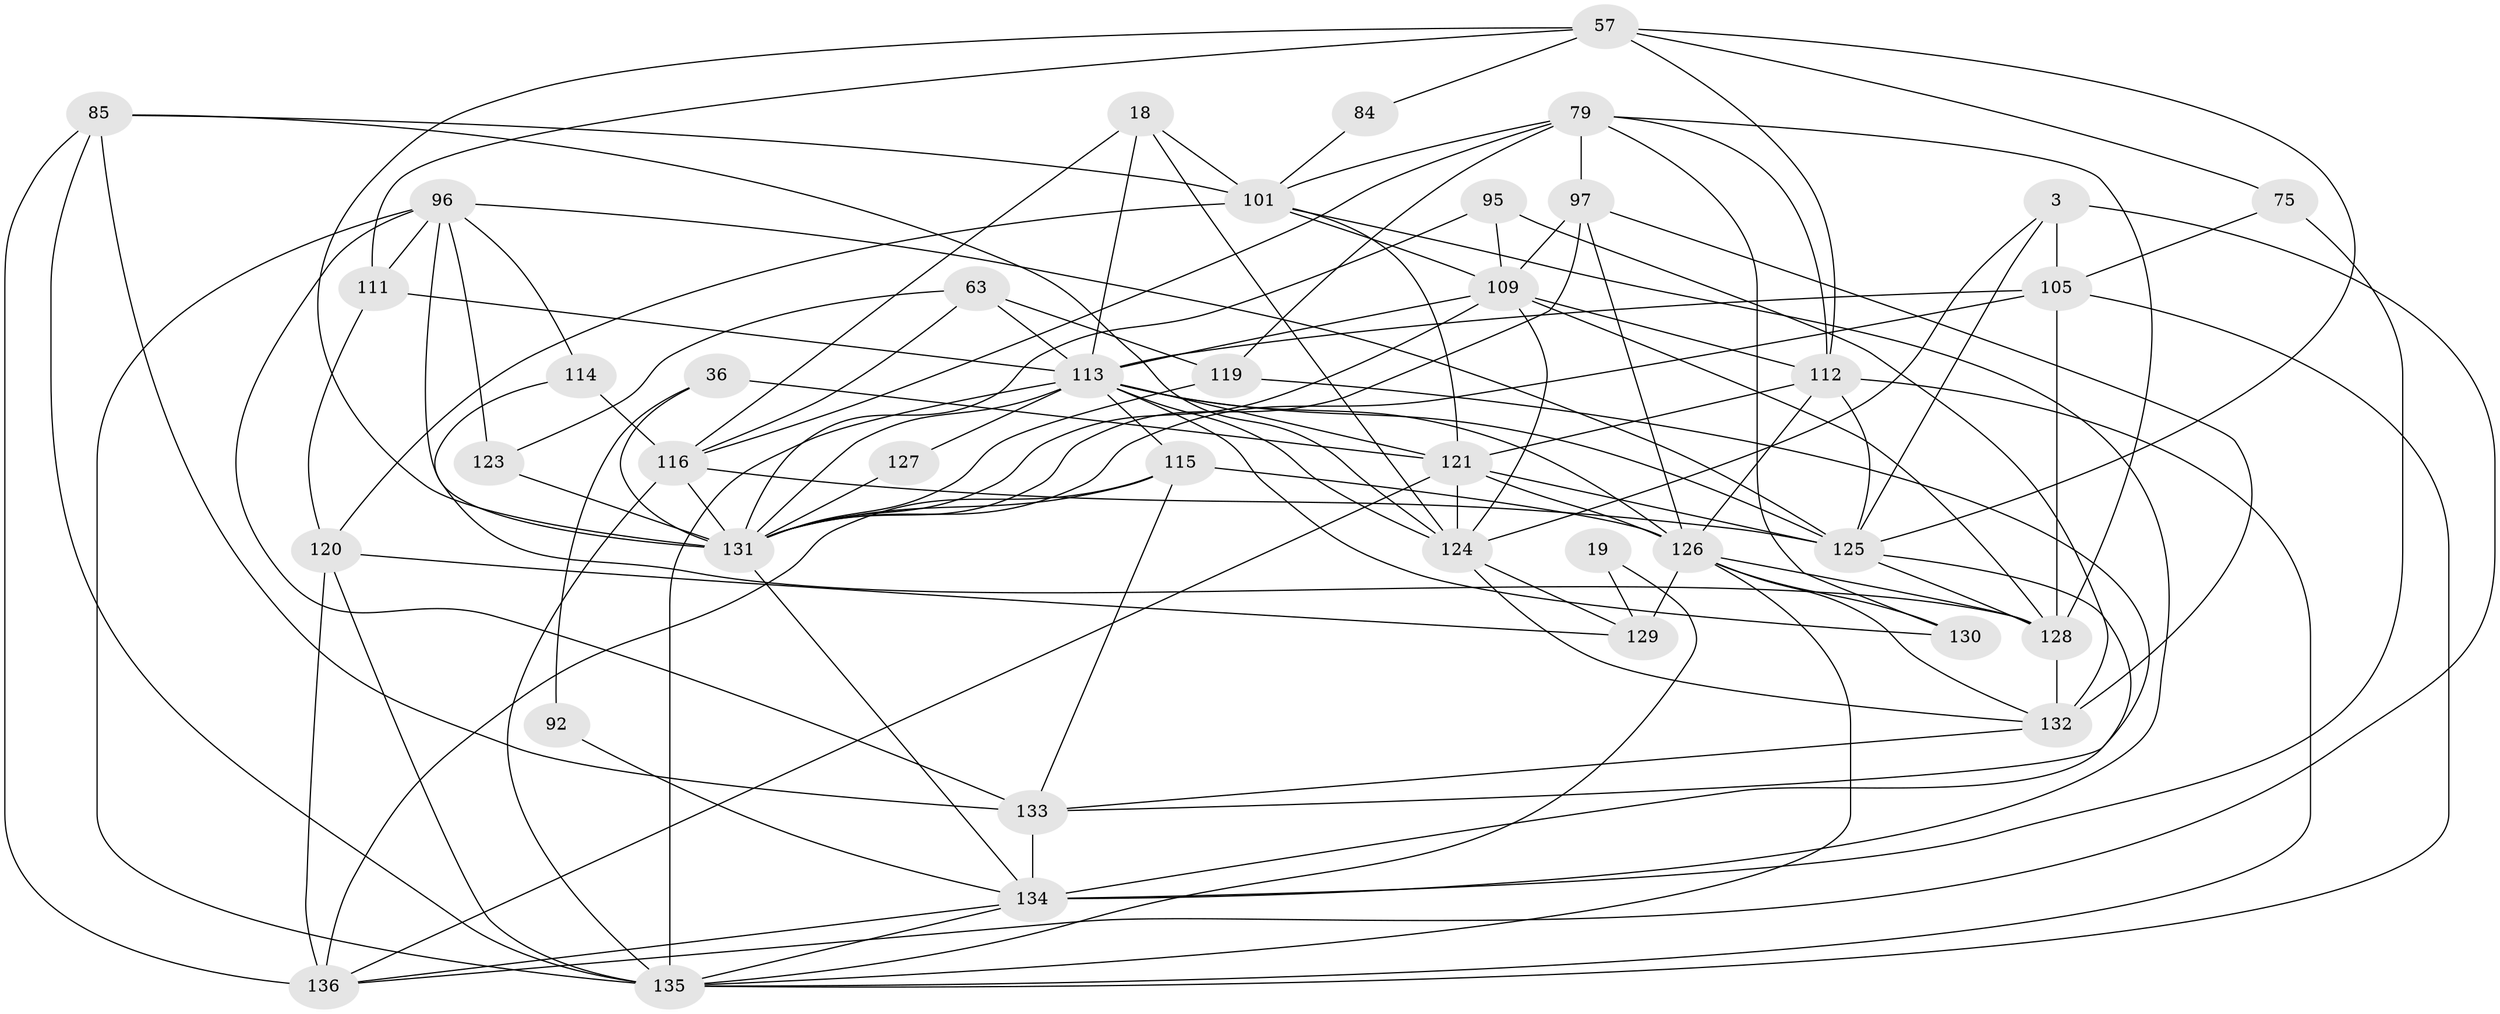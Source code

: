 // original degree distribution, {4: 0.2867647058823529, 3: 0.3014705882352941, 7: 0.014705882352941176, 2: 0.11029411764705882, 6: 0.09558823529411764, 5: 0.16176470588235295, 8: 0.022058823529411766, 9: 0.007352941176470588}
// Generated by graph-tools (version 1.1) at 2025/52/03/04/25 21:52:28]
// undirected, 40 vertices, 116 edges
graph export_dot {
graph [start="1"]
  node [color=gray90,style=filled];
  3;
  18;
  19;
  36;
  57 [super="+42"];
  63;
  75;
  79 [super="+37+74+6"];
  84;
  85;
  92 [super="+65"];
  95 [super="+90"];
  96 [super="+87+80"];
  97 [super="+76+86"];
  101 [super="+99+73"];
  105 [super="+39+41"];
  109 [super="+78+64"];
  111 [super="+93"];
  112 [super="+12+59"];
  113 [super="+34+88+81+110+82"];
  114 [super="+108"];
  115 [super="+15"];
  116 [super="+104"];
  119 [super="+100+31"];
  120 [super="+21"];
  121 [super="+44+53+70"];
  123 [super="+118"];
  124 [super="+22+49+91"];
  125 [super="+51+103+68"];
  126 [super="+60+122"];
  127 [super="+89"];
  128 [super="+23+62"];
  129;
  130 [super="+72"];
  131 [super="+14+117"];
  132;
  133 [super="+61"];
  134 [super="+98"];
  135 [super="+102+56+106"];
  136 [super="+10+38"];
  3 -- 136;
  3 -- 105 [weight=3];
  3 -- 124 [weight=2];
  3 -- 125;
  18 -- 101 [weight=2];
  18 -- 124;
  18 -- 116 [weight=2];
  18 -- 113;
  19 -- 129;
  19 -- 135;
  36 -- 92 [weight=2];
  36 -- 121;
  36 -- 131;
  57 -- 111 [weight=2];
  57 -- 84;
  57 -- 75;
  57 -- 112 [weight=2];
  57 -- 125;
  57 -- 131;
  63 -- 116;
  63 -- 123;
  63 -- 119;
  63 -- 113;
  75 -- 134;
  75 -- 105;
  79 -- 128 [weight=2];
  79 -- 97;
  79 -- 130;
  79 -- 119 [weight=2];
  79 -- 101;
  79 -- 112;
  79 -- 116;
  84 -- 101;
  85 -- 124;
  85 -- 101;
  85 -- 133;
  85 -- 135;
  85 -- 136;
  92 -- 134 [weight=2];
  95 -- 132 [weight=2];
  95 -- 131 [weight=2];
  95 -- 109;
  96 -- 131;
  96 -- 111 [weight=2];
  96 -- 135 [weight=2];
  96 -- 133;
  96 -- 123;
  96 -- 125 [weight=3];
  96 -- 114;
  97 -- 132 [weight=2];
  97 -- 131;
  97 -- 126;
  97 -- 109 [weight=3];
  101 -- 134 [weight=2];
  101 -- 120;
  101 -- 121 [weight=2];
  101 -- 109;
  105 -- 128;
  105 -- 135;
  105 -- 113 [weight=4];
  105 -- 131;
  109 -- 112;
  109 -- 131;
  109 -- 113 [weight=4];
  109 -- 128;
  109 -- 124;
  111 -- 120 [weight=2];
  111 -- 113 [weight=2];
  112 -- 135;
  112 -- 126 [weight=2];
  112 -- 121;
  112 -- 125;
  113 -- 127 [weight=3];
  113 -- 121 [weight=3];
  113 -- 135 [weight=2];
  113 -- 115;
  113 -- 125 [weight=2];
  113 -- 130;
  113 -- 131;
  113 -- 124 [weight=2];
  113 -- 126;
  114 -- 128;
  114 -- 116 [weight=2];
  115 -- 126 [weight=2];
  115 -- 136 [weight=2];
  115 -- 133;
  115 -- 131;
  116 -- 131 [weight=4];
  116 -- 135 [weight=2];
  116 -- 125 [weight=2];
  119 -- 133;
  119 -- 131;
  120 -- 136;
  120 -- 129;
  120 -- 135;
  121 -- 126;
  121 -- 124 [weight=2];
  121 -- 125 [weight=2];
  121 -- 136;
  123 -- 131 [weight=4];
  124 -- 132;
  124 -- 129;
  125 -- 128;
  125 -- 134;
  126 -- 135 [weight=2];
  126 -- 132 [weight=2];
  126 -- 128;
  126 -- 129 [weight=3];
  126 -- 130;
  127 -- 131 [weight=2];
  128 -- 132;
  131 -- 134;
  132 -- 133;
  133 -- 134 [weight=2];
  134 -- 135;
  134 -- 136;
}
